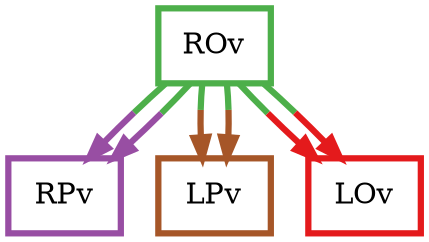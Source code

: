 digraph barS {
	{
		rank=same
	2 [shape=box,penwidth=3,colorscheme=set19,color=3,label="ROv"]
	}
	{
		rank=same
		3 [shape=box,penwidth=3,colorscheme=set19,color=4,label="RPv"]
		1 [shape=box,penwidth=3,colorscheme=set19,color=7,label="LPv"]
		0 [shape=box,penwidth=3,colorscheme=set19,color=1,label="LOv"]
	}
	2 -> 1 [penwidth=3,colorscheme=set19,color="3;0.5:7"]
	2 -> 0 [penwidth=3,colorscheme=set19,color="3;0.5:1"]
	2 -> 3 [penwidth=3,colorscheme=set19,color="3;0.5:4"]
	2 -> 1 [penwidth=3,colorscheme=set19,color="3;0.5:7"]
	2 -> 0 [penwidth=3,colorscheme=set19,color="3;0.5:1"]
	2 -> 3 [penwidth=3,colorscheme=set19,color="3;0.5:4"]
}
